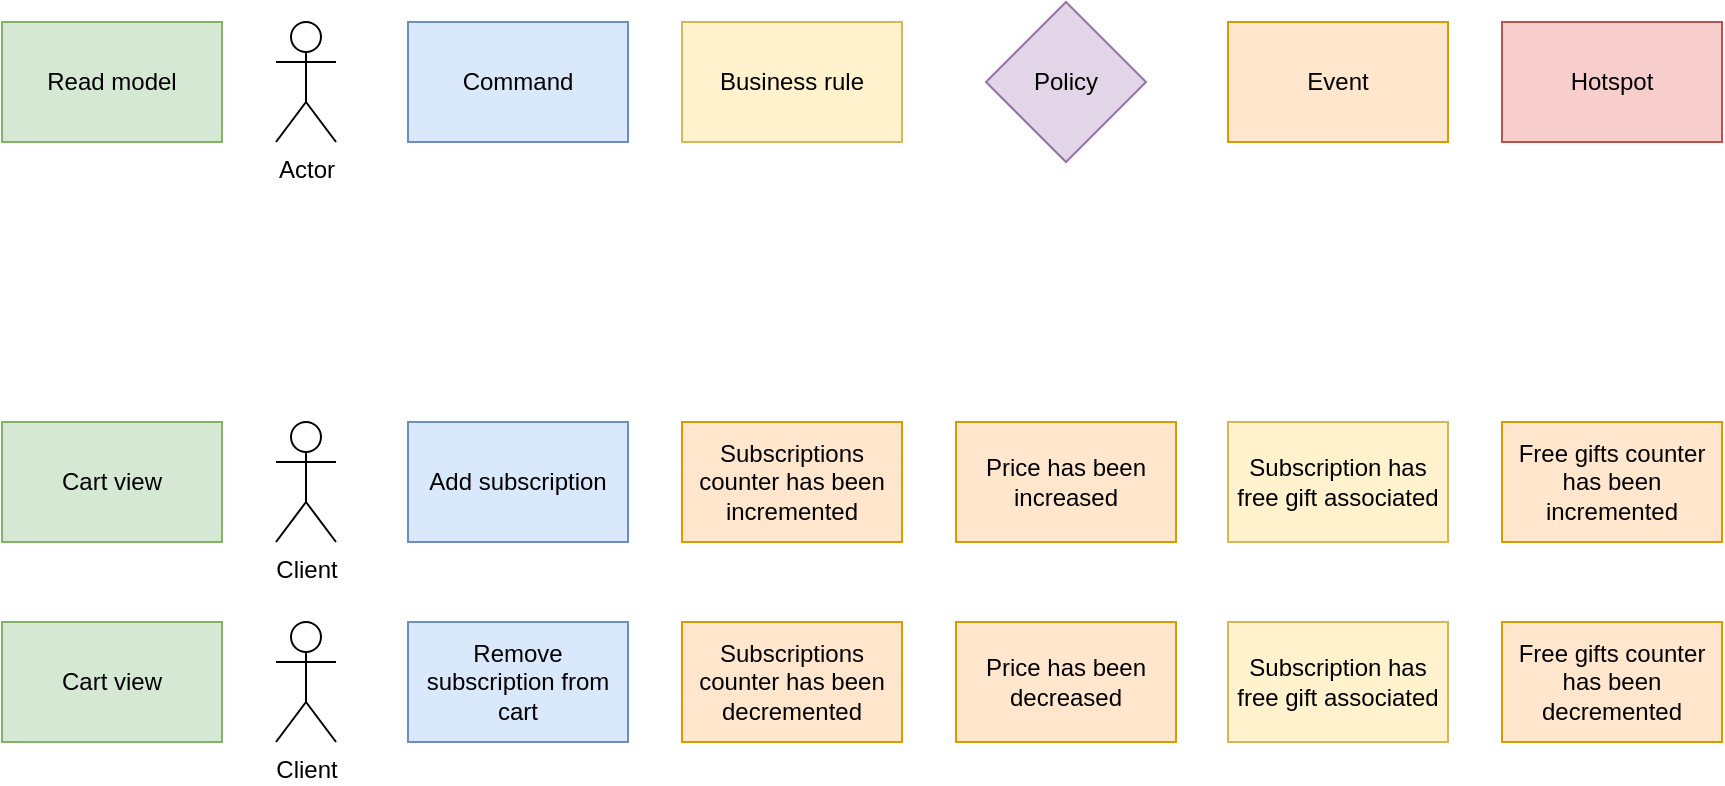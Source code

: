 <mxfile version="14.7.6" type="github">
  <diagram id="DU26KerLcMkYLFJ57TxS" name="Page-1">
    <mxGraphModel dx="1561" dy="1121" grid="1" gridSize="10" guides="1" tooltips="1" connect="1" arrows="1" fold="1" page="1" pageScale="1" pageWidth="827" pageHeight="1169" math="0" shadow="0">
      <root>
        <mxCell id="0" />
        <mxCell id="1" parent="0" />
        <mxCell id="A_zzD7TGVRZAwlRohh-x-1" value="Command" style="rounded=0;whiteSpace=wrap;html=1;fillColor=#dae8fc;strokeColor=#6c8ebf;flipH=0;" vertex="1" parent="1">
          <mxGeometry x="217" y="20" width="110" height="60" as="geometry" />
        </mxCell>
        <mxCell id="A_zzD7TGVRZAwlRohh-x-2" value="Event" style="rounded=0;whiteSpace=wrap;html=1;fillColor=#ffe6cc;strokeColor=#d79b00;flipH=0;" vertex="1" parent="1">
          <mxGeometry x="627" y="20" width="110" height="60" as="geometry" />
        </mxCell>
        <mxCell id="A_zzD7TGVRZAwlRohh-x-3" value="Read model" style="rounded=0;whiteSpace=wrap;html=1;fillColor=#d5e8d4;strokeColor=#82b366;flipH=0;" vertex="1" parent="1">
          <mxGeometry x="14" y="20" width="110" height="60" as="geometry" />
        </mxCell>
        <mxCell id="A_zzD7TGVRZAwlRohh-x-4" value="Policy" style="rhombus;whiteSpace=wrap;html=1;fillColor=#e1d5e7;strokeColor=#9673a6;flipH=0;" vertex="1" parent="1">
          <mxGeometry x="506" y="10" width="80" height="80" as="geometry" />
        </mxCell>
        <mxCell id="A_zzD7TGVRZAwlRohh-x-5" value="Actor" style="shape=umlActor;verticalLabelPosition=bottom;verticalAlign=top;html=1;outlineConnect=0;flipH=0;" vertex="1" parent="1">
          <mxGeometry x="151" y="20" width="30" height="60" as="geometry" />
        </mxCell>
        <mxCell id="A_zzD7TGVRZAwlRohh-x-6" value="Hotspot" style="rounded=0;whiteSpace=wrap;html=1;fillColor=#f8cecc;strokeColor=#b85450;flipH=0;" vertex="1" parent="1">
          <mxGeometry x="764" y="20" width="110" height="60" as="geometry" />
        </mxCell>
        <mxCell id="A_zzD7TGVRZAwlRohh-x-7" value="Business rule" style="rounded=0;whiteSpace=wrap;html=1;fillColor=#fff2cc;strokeColor=#d6b656;flipH=0;" vertex="1" parent="1">
          <mxGeometry x="354" y="20" width="110" height="60" as="geometry" />
        </mxCell>
        <mxCell id="A_zzD7TGVRZAwlRohh-x-8" value="Add subscription" style="rounded=0;whiteSpace=wrap;html=1;fillColor=#dae8fc;strokeColor=#6c8ebf;" vertex="1" parent="1">
          <mxGeometry x="217" y="220" width="110" height="60" as="geometry" />
        </mxCell>
        <mxCell id="A_zzD7TGVRZAwlRohh-x-9" value="Client" style="shape=umlActor;verticalLabelPosition=bottom;verticalAlign=top;html=1;outlineConnect=0;" vertex="1" parent="1">
          <mxGeometry x="151" y="220" width="30" height="60" as="geometry" />
        </mxCell>
        <mxCell id="A_zzD7TGVRZAwlRohh-x-11" value="Subscriptions counter has been incremented" style="rounded=0;whiteSpace=wrap;html=1;fillColor=#ffe6cc;strokeColor=#d79b00;" vertex="1" parent="1">
          <mxGeometry x="354" y="220" width="110" height="60" as="geometry" />
        </mxCell>
        <mxCell id="A_zzD7TGVRZAwlRohh-x-13" value="Remove subscription from cart" style="rounded=0;whiteSpace=wrap;html=1;fillColor=#dae8fc;strokeColor=#6c8ebf;" vertex="1" parent="1">
          <mxGeometry x="217" y="320" width="110" height="60" as="geometry" />
        </mxCell>
        <mxCell id="A_zzD7TGVRZAwlRohh-x-14" value="Client" style="shape=umlActor;verticalLabelPosition=bottom;verticalAlign=top;html=1;outlineConnect=0;" vertex="1" parent="1">
          <mxGeometry x="151" y="320" width="30" height="60" as="geometry" />
        </mxCell>
        <mxCell id="A_zzD7TGVRZAwlRohh-x-16" value="Subscriptions counter has been decremented" style="rounded=0;whiteSpace=wrap;html=1;fillColor=#ffe6cc;strokeColor=#d79b00;" vertex="1" parent="1">
          <mxGeometry x="354" y="320" width="110" height="60" as="geometry" />
        </mxCell>
        <mxCell id="A_zzD7TGVRZAwlRohh-x-18" value="Cart view" style="rounded=0;whiteSpace=wrap;html=1;fillColor=#d5e8d4;strokeColor=#82b366;" vertex="1" parent="1">
          <mxGeometry x="14" y="220" width="110" height="60" as="geometry" />
        </mxCell>
        <mxCell id="A_zzD7TGVRZAwlRohh-x-19" value="&lt;span&gt;Cart view&lt;/span&gt;" style="rounded=0;whiteSpace=wrap;html=1;fillColor=#d5e8d4;strokeColor=#82b366;" vertex="1" parent="1">
          <mxGeometry x="14" y="320" width="110" height="60" as="geometry" />
        </mxCell>
        <mxCell id="A_zzD7TGVRZAwlRohh-x-34" value="Price has been increased" style="rounded=0;whiteSpace=wrap;html=1;fillColor=#ffe6cc;strokeColor=#d79b00;" vertex="1" parent="1">
          <mxGeometry x="491" y="220" width="110" height="60" as="geometry" />
        </mxCell>
        <mxCell id="A_zzD7TGVRZAwlRohh-x-36" value="Price has been decreased" style="rounded=0;whiteSpace=wrap;html=1;fillColor=#ffe6cc;strokeColor=#d79b00;" vertex="1" parent="1">
          <mxGeometry x="491" y="320" width="110" height="60" as="geometry" />
        </mxCell>
        <mxCell id="A_zzD7TGVRZAwlRohh-x-39" value="Subscription has free gift associated" style="rounded=0;whiteSpace=wrap;html=1;fillColor=#fff2cc;strokeColor=#d6b656;" vertex="1" parent="1">
          <mxGeometry x="627" y="220" width="110" height="60" as="geometry" />
        </mxCell>
        <mxCell id="A_zzD7TGVRZAwlRohh-x-40" value="Free gifts counter has been incremented" style="rounded=0;whiteSpace=wrap;html=1;fillColor=#ffe6cc;strokeColor=#d79b00;" vertex="1" parent="1">
          <mxGeometry x="764" y="220" width="110" height="60" as="geometry" />
        </mxCell>
        <mxCell id="A_zzD7TGVRZAwlRohh-x-41" value="Subscription has free gift associated" style="rounded=0;whiteSpace=wrap;html=1;fillColor=#fff2cc;strokeColor=#d6b656;" vertex="1" parent="1">
          <mxGeometry x="627" y="320" width="110" height="60" as="geometry" />
        </mxCell>
        <mxCell id="A_zzD7TGVRZAwlRohh-x-42" value="Free gifts counter has been decremented" style="rounded=0;whiteSpace=wrap;html=1;fillColor=#ffe6cc;strokeColor=#d79b00;" vertex="1" parent="1">
          <mxGeometry x="764" y="320" width="110" height="60" as="geometry" />
        </mxCell>
      </root>
    </mxGraphModel>
  </diagram>
</mxfile>
